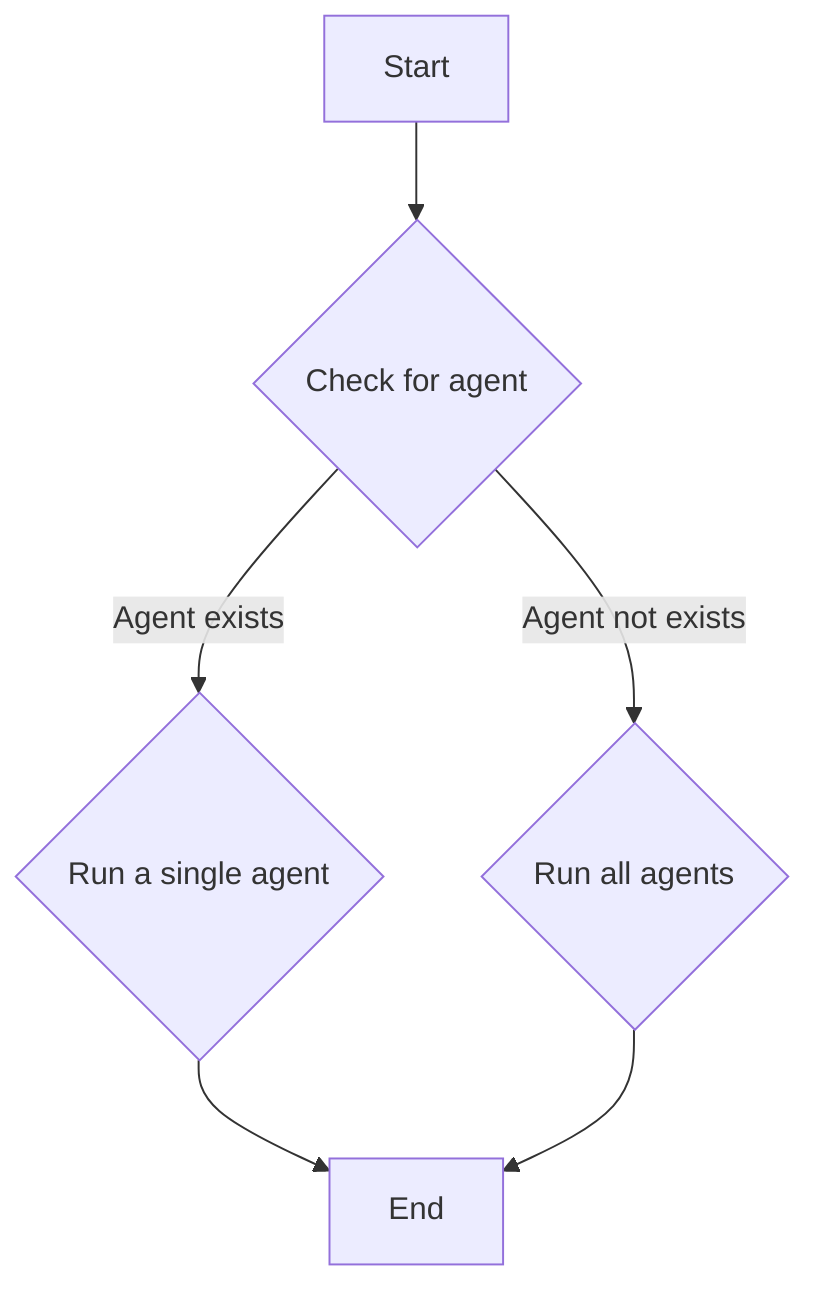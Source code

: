 graph TB
    Step1[Start]
    Step2{Check for agent}
    Step3{Run a single agent}
    Step4{Run all agents}
    Step5[End]

    Step1 --> Step2
    Step2 -- Agent exists --> Step3
    Step2 -- Agent not exists --> Step4
    Step3 --> Step5
    Step4 --> Step5